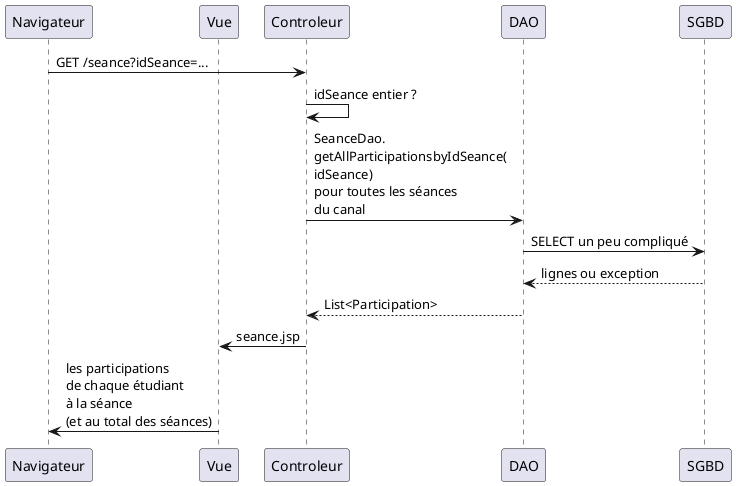 @startuml
participant Navigateur
participant Vue

Navigateur -> Controleur: GET /seance?idSeance=...
Controleur -> Controleur: idSeance entier ?

Controleur -> DAO: SeanceDao.\ngetAllParticipationsbyIdSeance(\nidSeance)\npour toutes les séances\ndu canal
DAO -> SGBD: SELECT un peu compliqué
SGBD --> DAO: lignes ou exception
DAO --> Controleur: List<Participation>
Controleur -> Vue: seance.jsp
Vue -> Navigateur: les participations\nde chaque étudiant\nà la séance\n(et au total des séances)

@enduml

